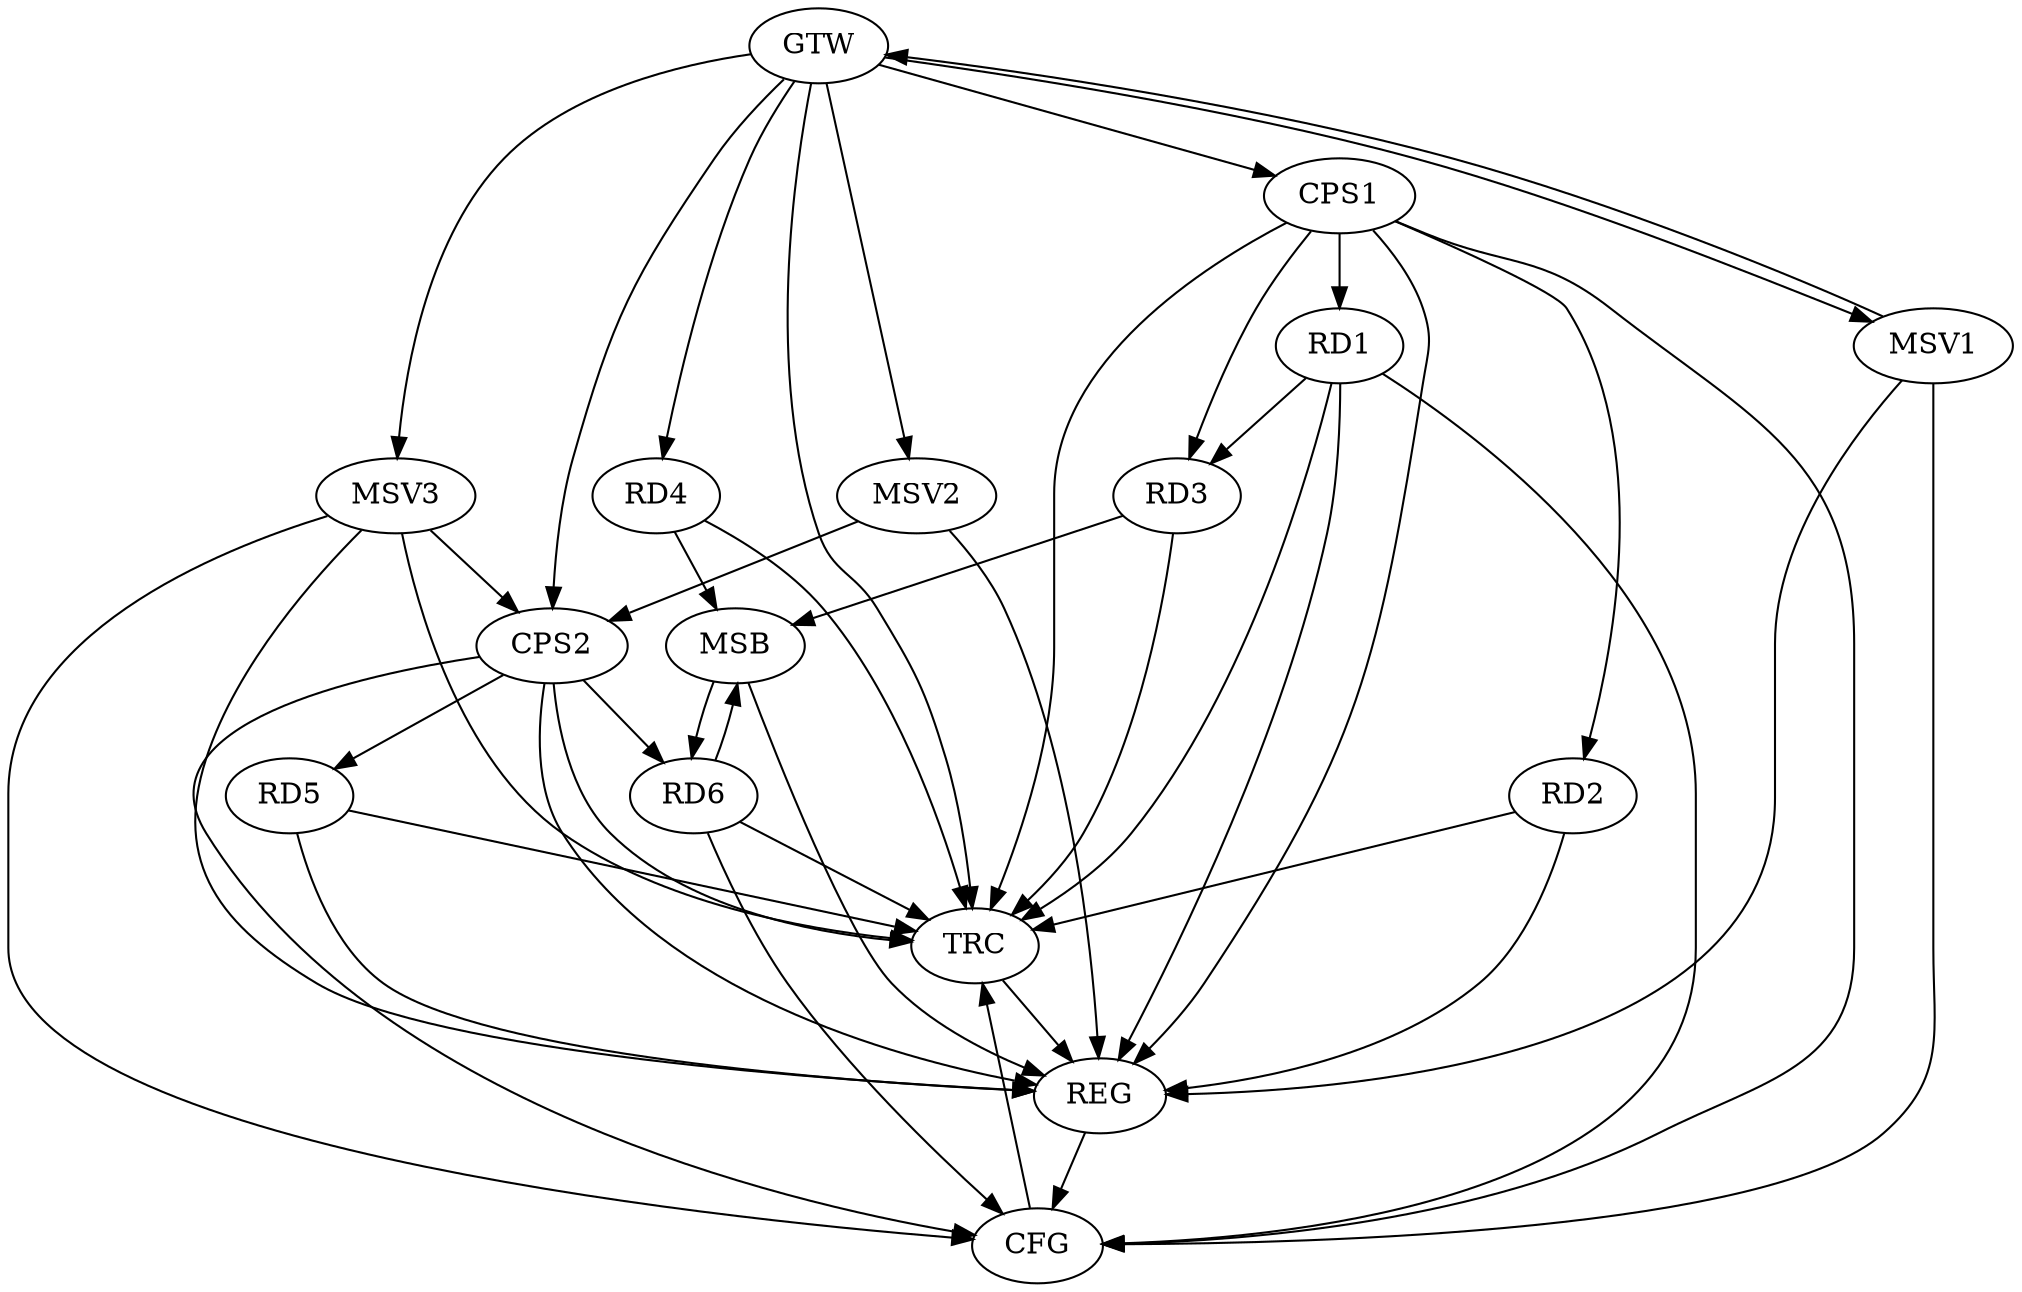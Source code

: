 strict digraph G {
  RD1 [ label="RD1" ];
  RD2 [ label="RD2" ];
  RD3 [ label="RD3" ];
  RD4 [ label="RD4" ];
  RD5 [ label="RD5" ];
  RD6 [ label="RD6" ];
  CPS1 [ label="CPS1" ];
  CPS2 [ label="CPS2" ];
  GTW [ label="GTW" ];
  REG [ label="REG" ];
  MSB [ label="MSB" ];
  CFG [ label="CFG" ];
  TRC [ label="TRC" ];
  MSV1 [ label="MSV1" ];
  MSV2 [ label="MSV2" ];
  MSV3 [ label="MSV3" ];
  CPS1 -> RD1;
  CPS1 -> RD2;
  CPS1 -> RD3;
  CPS2 -> RD5;
  CPS2 -> RD6;
  GTW -> RD4;
  GTW -> CPS1;
  GTW -> CPS2;
  RD1 -> REG;
  RD2 -> REG;
  RD5 -> REG;
  CPS1 -> REG;
  CPS2 -> REG;
  RD3 -> MSB;
  MSB -> REG;
  RD4 -> MSB;
  MSB -> RD6;
  RD6 -> MSB;
  RD1 -> CFG;
  RD6 -> CFG;
  CPS2 -> CFG;
  CPS1 -> CFG;
  REG -> CFG;
  RD1 -> TRC;
  RD2 -> TRC;
  RD3 -> TRC;
  RD4 -> TRC;
  RD5 -> TRC;
  RD6 -> TRC;
  CPS1 -> TRC;
  CPS2 -> TRC;
  GTW -> TRC;
  CFG -> TRC;
  TRC -> REG;
  RD1 -> RD3;
  MSV1 -> GTW;
  GTW -> MSV1;
  MSV1 -> REG;
  MSV1 -> CFG;
  MSV2 -> CPS2;
  GTW -> MSV2;
  MSV2 -> REG;
  MSV3 -> CPS2;
  GTW -> MSV3;
  MSV3 -> REG;
  MSV3 -> TRC;
  MSV3 -> CFG;
}
